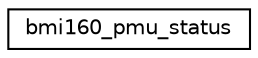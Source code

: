 digraph "Graphical Class Hierarchy"
{
  edge [fontname="Helvetica",fontsize="10",labelfontname="Helvetica",labelfontsize="10"];
  node [fontname="Helvetica",fontsize="10",shape=record];
  rankdir="LR";
  Node1 [label="bmi160_pmu_status",height=0.2,width=0.4,color="black", fillcolor="white", style="filled",URL="$structbmi160__pmu__status.html"];
}
